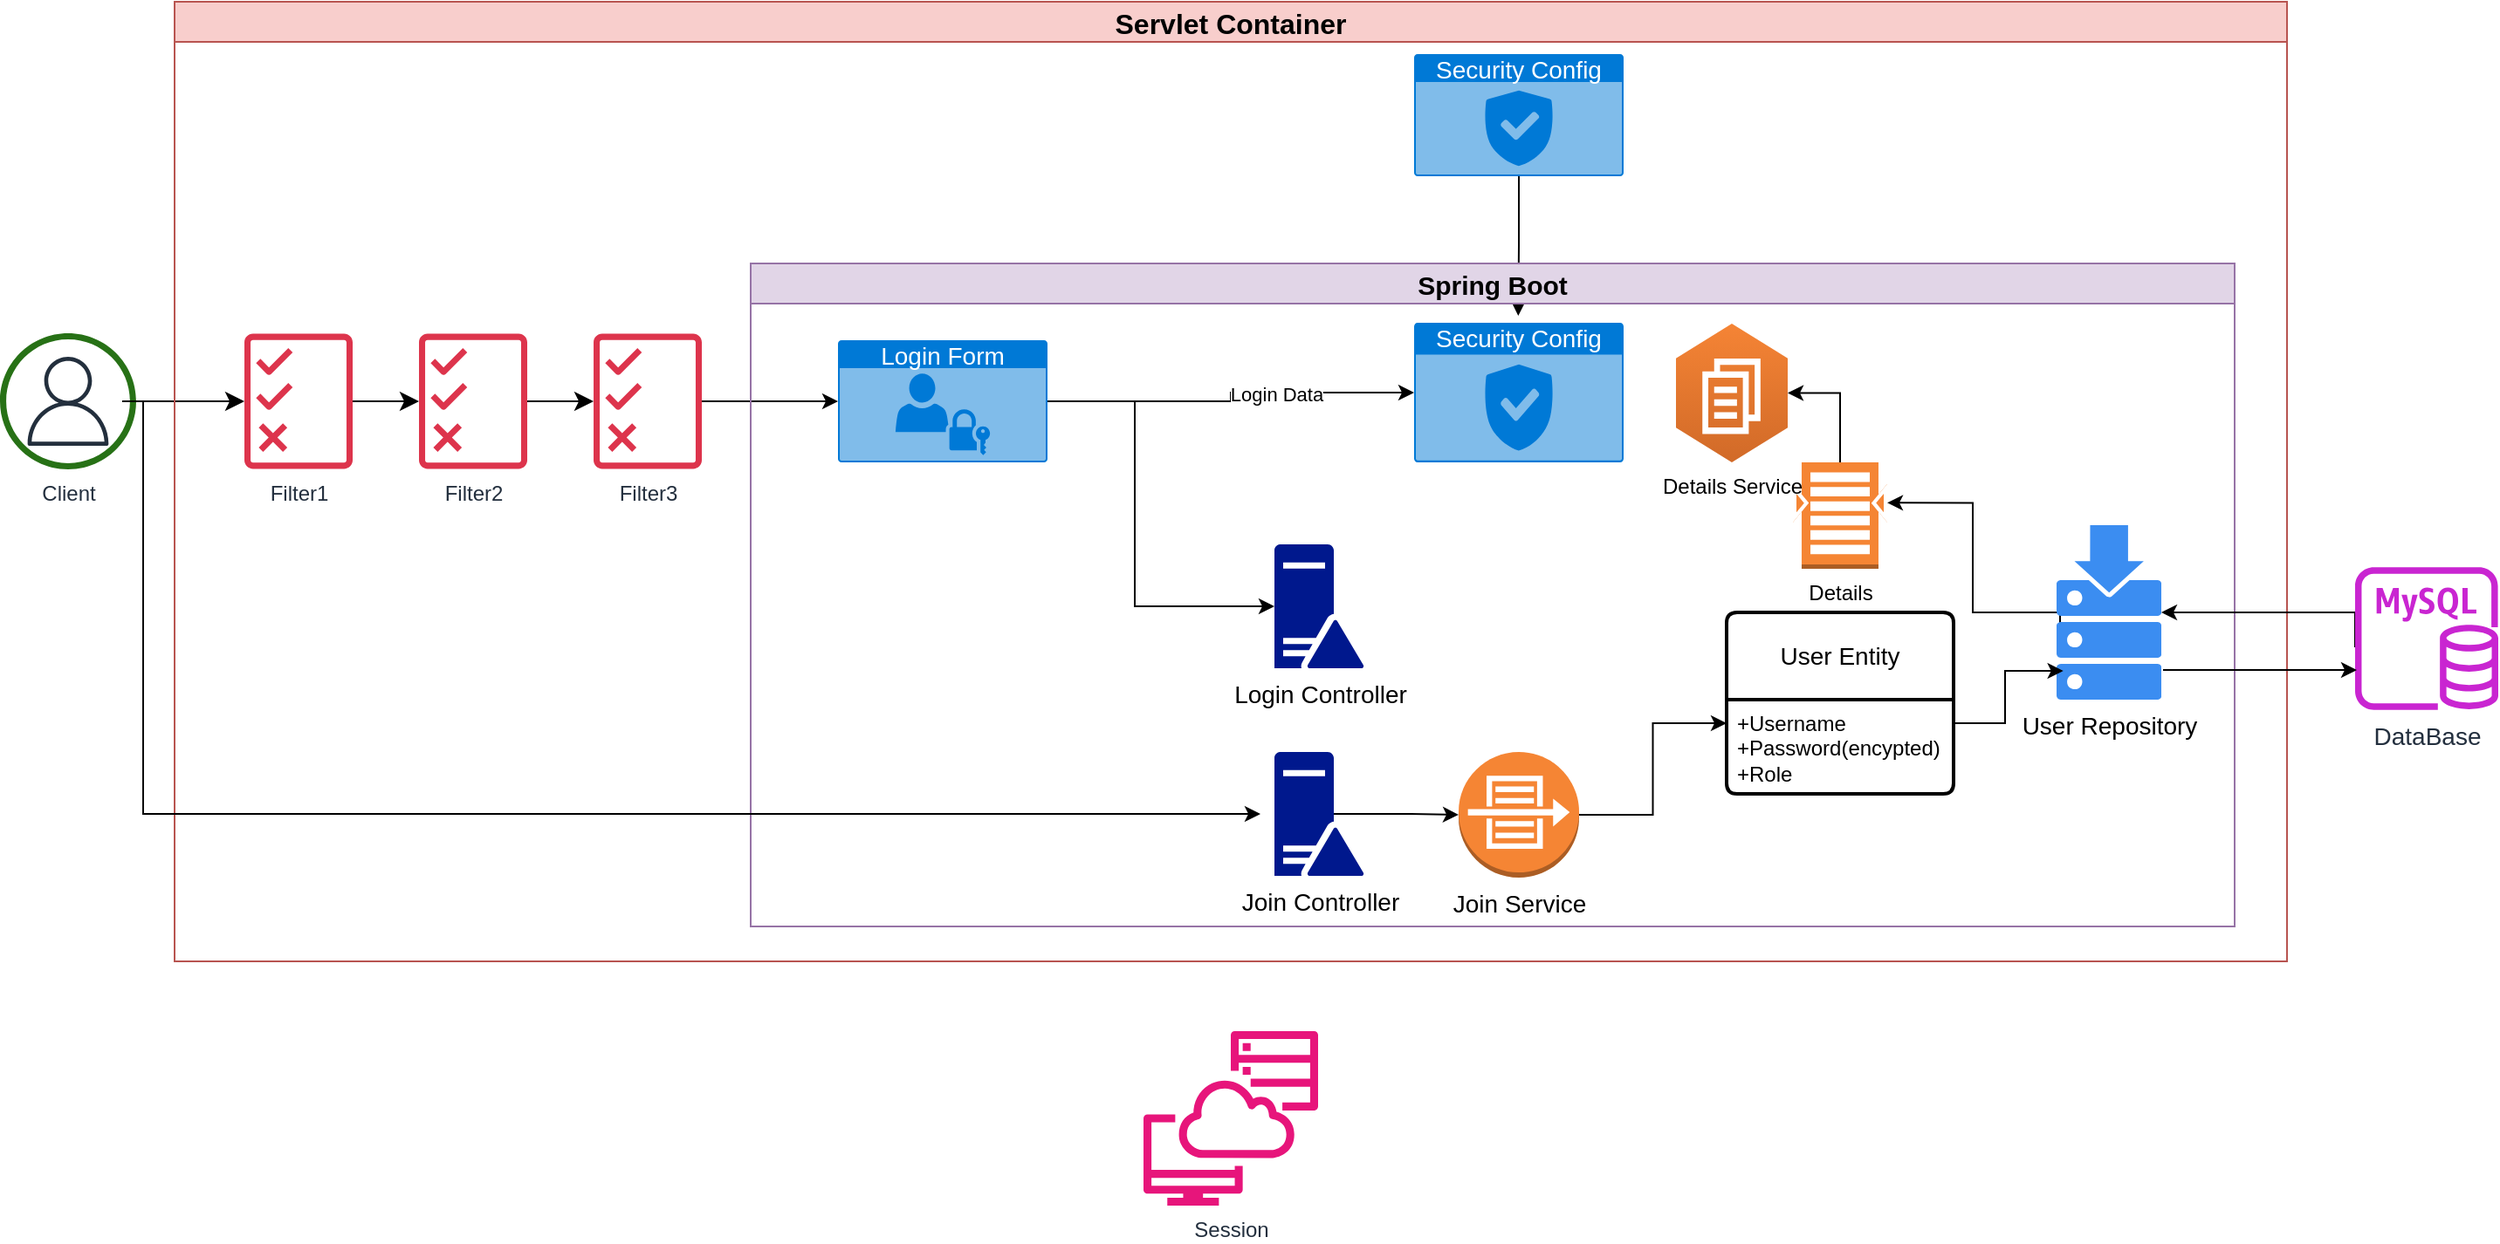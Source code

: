 <mxfile version="24.7.6">
  <diagram id="Ht1M8jgEwFfnCIfOTk4-" name="Page-1">
    <mxGraphModel dx="2103" dy="1030" grid="1" gridSize="10" guides="1" tooltips="1" connect="1" arrows="1" fold="1" page="1" pageScale="1" pageWidth="1169" pageHeight="827" math="0" shadow="0">
      <root>
        <mxCell id="0" />
        <mxCell id="1" parent="0" />
        <mxCell id="nCpKUJja4r81EOXbzcza-10" value="" style="edgeStyle=none;curved=1;rounded=0;orthogonalLoop=1;jettySize=auto;html=1;fontSize=12;startSize=8;endSize=8;" parent="1" source="UEzPUAAOIrF-is8g5C7q-76" target="nCpKUJja4r81EOXbzcza-7" edge="1">
          <mxGeometry relative="1" as="geometry" />
        </mxCell>
        <mxCell id="UEzPUAAOIrF-is8g5C7q-76" value="Client" style="outlineConnect=0;fontColor=#232F3E;gradientColor=none;fillColor=#277116;strokeColor=none;dashed=0;verticalLabelPosition=bottom;verticalAlign=top;align=center;html=1;fontSize=12;fontStyle=0;aspect=fixed;pointerEvents=1;shape=mxgraph.aws4.object;labelBackgroundColor=#ffffff;" parent="1" vertex="1">
          <mxGeometry x="40" y="280" width="78" height="78" as="geometry" />
        </mxCell>
        <mxCell id="nCpKUJja4r81EOXbzcza-1" value="" style="sketch=0;outlineConnect=0;fontColor=#232F3E;gradientColor=none;fillColor=#232F3D;strokeColor=none;dashed=0;verticalLabelPosition=bottom;verticalAlign=top;align=center;html=1;fontSize=12;fontStyle=0;aspect=fixed;pointerEvents=1;shape=mxgraph.aws4.user;" parent="1" vertex="1">
          <mxGeometry x="53.5" y="293.5" width="51" height="51" as="geometry" />
        </mxCell>
        <mxCell id="SP2mbqiPsy6jiANluyTi-1" value="Servlet Container" style="swimlane;fontSize=16;fillColor=#f8cecc;strokeColor=#b85450;" vertex="1" parent="1">
          <mxGeometry x="140" y="90" width="1210" height="550" as="geometry" />
        </mxCell>
        <mxCell id="SP2mbqiPsy6jiANluyTi-2" value="&lt;font style=&quot;font-size: 14px;&quot;&gt;Security Config&lt;/font&gt;" style="html=1;whiteSpace=wrap;strokeColor=none;fillColor=#0079D6;labelPosition=center;verticalLabelPosition=middle;verticalAlign=top;align=center;fontSize=12;outlineConnect=0;spacingTop=-6;fontColor=#FFFFFF;sketch=0;shape=mxgraph.sitemap.security;" vertex="1" parent="SP2mbqiPsy6jiANluyTi-1">
          <mxGeometry x="710" y="184" width="120" height="80" as="geometry" />
        </mxCell>
        <mxCell id="SP2mbqiPsy6jiANluyTi-4" value="&lt;font style=&quot;font-size: 14px;&quot;&gt;Login Form&lt;/font&gt;" style="html=1;whiteSpace=wrap;strokeColor=none;fillColor=#0079D6;labelPosition=center;verticalLabelPosition=middle;verticalAlign=top;align=center;fontSize=12;outlineConnect=0;spacingTop=-6;fontColor=#FFFFFF;sketch=0;shape=mxgraph.sitemap.login;" vertex="1" parent="SP2mbqiPsy6jiANluyTi-1">
          <mxGeometry x="380" y="194" width="120" height="70" as="geometry" />
        </mxCell>
        <mxCell id="SP2mbqiPsy6jiANluyTi-70" style="edgeStyle=orthogonalEdgeStyle;rounded=0;orthogonalLoop=1;jettySize=auto;html=1;exitX=0.5;exitY=1;exitDx=0;exitDy=0;exitPerimeter=0;" edge="1" parent="SP2mbqiPsy6jiANluyTi-1" source="SP2mbqiPsy6jiANluyTi-5">
          <mxGeometry relative="1" as="geometry">
            <mxPoint x="769.667" y="180" as="targetPoint" />
          </mxGeometry>
        </mxCell>
        <mxCell id="SP2mbqiPsy6jiANluyTi-5" value="&lt;font style=&quot;font-size: 14px;&quot;&gt;Security Config&lt;/font&gt;" style="html=1;whiteSpace=wrap;strokeColor=none;fillColor=#0079D6;labelPosition=center;verticalLabelPosition=middle;verticalAlign=top;align=center;fontSize=12;outlineConnect=0;spacingTop=-6;fontColor=#FFFFFF;sketch=0;shape=mxgraph.sitemap.security;" vertex="1" parent="SP2mbqiPsy6jiANluyTi-1">
          <mxGeometry x="710" y="30" width="120" height="70" as="geometry" />
        </mxCell>
        <mxCell id="SP2mbqiPsy6jiANluyTi-6" value="User Entity" style="swimlane;childLayout=stackLayout;horizontal=1;startSize=50;horizontalStack=0;rounded=1;fontSize=14;fontStyle=0;strokeWidth=2;resizeParent=0;resizeLast=1;shadow=0;dashed=0;align=center;arcSize=4;whiteSpace=wrap;html=1;" vertex="1" parent="SP2mbqiPsy6jiANluyTi-1">
          <mxGeometry x="889" y="350" width="130" height="104" as="geometry" />
        </mxCell>
        <mxCell id="SP2mbqiPsy6jiANluyTi-7" value="+Username&lt;br&gt;+Password(encypted)&lt;br&gt;+Role" style="align=left;strokeColor=none;fillColor=none;spacingLeft=4;fontSize=12;verticalAlign=top;resizable=0;rotatable=0;part=1;html=1;" vertex="1" parent="SP2mbqiPsy6jiANluyTi-6">
          <mxGeometry y="50" width="130" height="54" as="geometry" />
        </mxCell>
        <mxCell id="SP2mbqiPsy6jiANluyTi-10" value="Details" style="outlineConnect=0;dashed=0;verticalLabelPosition=bottom;verticalAlign=top;align=center;html=1;shape=mxgraph.aws3.search_documents;fillColor=#F58534;gradientColor=none;" vertex="1" parent="SP2mbqiPsy6jiANluyTi-1">
          <mxGeometry x="927" y="264" width="54" height="61" as="geometry" />
        </mxCell>
        <mxCell id="SP2mbqiPsy6jiANluyTi-11" value="Details&amp;nbsp;&lt;span style=&quot;background-color: initial;&quot;&gt;Service&lt;/span&gt;" style="outlineConnect=0;dashed=0;verticalLabelPosition=bottom;verticalAlign=top;align=center;html=1;shape=mxgraph.aws3.workdocs;fillColor=#D16A28;gradientColor=#F58435;gradientDirection=north;" vertex="1" parent="SP2mbqiPsy6jiANluyTi-1">
          <mxGeometry x="860" y="184.5" width="64" height="79.5" as="geometry" />
        </mxCell>
        <mxCell id="SP2mbqiPsy6jiANluyTi-35" style="edgeStyle=orthogonalEdgeStyle;rounded=0;orthogonalLoop=1;jettySize=auto;html=1;exitX=1;exitY=0.5;exitDx=0;exitDy=0;exitPerimeter=0;entryX=0;entryY=0.25;entryDx=0;entryDy=0;" edge="1" parent="SP2mbqiPsy6jiANluyTi-1" source="SP2mbqiPsy6jiANluyTi-12" target="SP2mbqiPsy6jiANluyTi-7">
          <mxGeometry relative="1" as="geometry" />
        </mxCell>
        <mxCell id="SP2mbqiPsy6jiANluyTi-12" value="&lt;font style=&quot;font-size: 14px;&quot;&gt;Join Service&lt;/font&gt;" style="outlineConnect=0;dashed=0;verticalLabelPosition=bottom;verticalAlign=top;align=center;html=1;shape=mxgraph.aws3.flow_logs;fillColor=#F58534;gradientColor=none;" vertex="1" parent="SP2mbqiPsy6jiANluyTi-1">
          <mxGeometry x="735.5" y="430" width="69" height="72" as="geometry" />
        </mxCell>
        <mxCell id="SP2mbqiPsy6jiANluyTi-21" style="edgeStyle=orthogonalEdgeStyle;rounded=0;orthogonalLoop=1;jettySize=auto;html=1;exitX=1;exitY=0.5;exitDx=0;exitDy=0;exitPerimeter=0;entryX=0;entryY=0.5;entryDx=0;entryDy=0;entryPerimeter=0;" edge="1" parent="SP2mbqiPsy6jiANluyTi-1" source="SP2mbqiPsy6jiANluyTi-4" target="SP2mbqiPsy6jiANluyTi-2">
          <mxGeometry relative="1" as="geometry" />
        </mxCell>
        <mxCell id="SP2mbqiPsy6jiANluyTi-31" value="Login Data" style="edgeLabel;html=1;align=center;verticalAlign=middle;resizable=0;points=[];" vertex="1" connectable="0" parent="SP2mbqiPsy6jiANluyTi-21">
          <mxGeometry x="0.257" y="-1" relative="1" as="geometry">
            <mxPoint x="1" as="offset" />
          </mxGeometry>
        </mxCell>
        <mxCell id="SP2mbqiPsy6jiANluyTi-23" style="edgeStyle=orthogonalEdgeStyle;rounded=0;orthogonalLoop=1;jettySize=auto;html=1;exitX=0.033;exitY=0.7;exitDx=0;exitDy=0;entryX=1;entryY=0.38;entryDx=0;entryDy=0;entryPerimeter=0;exitPerimeter=0;" edge="1" parent="SP2mbqiPsy6jiANluyTi-1" source="SP2mbqiPsy6jiANluyTi-36" target="SP2mbqiPsy6jiANluyTi-10">
          <mxGeometry relative="1" as="geometry">
            <Array as="points">
              <mxPoint x="1080" y="350" />
              <mxPoint x="1030" y="350" />
              <mxPoint x="1030" y="287" />
            </Array>
          </mxGeometry>
        </mxCell>
        <mxCell id="SP2mbqiPsy6jiANluyTi-24" style="edgeStyle=orthogonalEdgeStyle;rounded=0;orthogonalLoop=1;jettySize=auto;html=1;exitX=0.5;exitY=0;exitDx=0;exitDy=0;exitPerimeter=0;entryX=1;entryY=0.5;entryDx=0;entryDy=0;entryPerimeter=0;" edge="1" parent="SP2mbqiPsy6jiANluyTi-1" source="SP2mbqiPsy6jiANluyTi-10" target="SP2mbqiPsy6jiANluyTi-11">
          <mxGeometry relative="1" as="geometry" />
        </mxCell>
        <mxCell id="SP2mbqiPsy6jiANluyTi-26" value="&lt;font style=&quot;font-size: 14px;&quot;&gt;Login Controller&lt;/font&gt;" style="sketch=0;aspect=fixed;pointerEvents=1;shadow=0;dashed=0;html=1;strokeColor=none;labelPosition=center;verticalLabelPosition=bottom;verticalAlign=top;align=center;fillColor=#00188D;shape=mxgraph.mscae.enterprise.domain_controller" vertex="1" parent="SP2mbqiPsy6jiANluyTi-1">
          <mxGeometry x="630" y="311" width="51.12" height="71" as="geometry" />
        </mxCell>
        <mxCell id="SP2mbqiPsy6jiANluyTi-27" value="&lt;font style=&quot;font-size: 14px;&quot;&gt;Join&amp;nbsp;&lt;/font&gt;&lt;span style=&quot;font-size: 14px; background-color: initial;&quot;&gt;Controller&lt;/span&gt;" style="sketch=0;aspect=fixed;pointerEvents=1;shadow=0;dashed=0;html=1;strokeColor=none;labelPosition=center;verticalLabelPosition=bottom;verticalAlign=top;align=center;fillColor=#00188D;shape=mxgraph.mscae.enterprise.domain_controller" vertex="1" parent="SP2mbqiPsy6jiANluyTi-1">
          <mxGeometry x="630" y="430" width="51.12" height="71" as="geometry" />
        </mxCell>
        <mxCell id="SP2mbqiPsy6jiANluyTi-30" style="edgeStyle=orthogonalEdgeStyle;rounded=0;orthogonalLoop=1;jettySize=auto;html=1;exitX=1;exitY=0.5;exitDx=0;exitDy=0;exitPerimeter=0;entryX=0;entryY=0.5;entryDx=0;entryDy=0;entryPerimeter=0;" edge="1" parent="SP2mbqiPsy6jiANluyTi-1" source="SP2mbqiPsy6jiANluyTi-4" target="SP2mbqiPsy6jiANluyTi-26">
          <mxGeometry relative="1" as="geometry">
            <Array as="points">
              <mxPoint x="550" y="229" />
              <mxPoint x="550" y="347" />
            </Array>
          </mxGeometry>
        </mxCell>
        <mxCell id="SP2mbqiPsy6jiANluyTi-34" style="edgeStyle=orthogonalEdgeStyle;rounded=0;orthogonalLoop=1;jettySize=auto;html=1;exitX=0.665;exitY=0.5;exitDx=0;exitDy=0;exitPerimeter=0;entryX=0;entryY=0.5;entryDx=0;entryDy=0;entryPerimeter=0;" edge="1" parent="SP2mbqiPsy6jiANluyTi-1" source="SP2mbqiPsy6jiANluyTi-27" target="SP2mbqiPsy6jiANluyTi-12">
          <mxGeometry relative="1" as="geometry" />
        </mxCell>
        <mxCell id="nCpKUJja4r81EOXbzcza-7" value="&lt;div&gt;&lt;span style=&quot;background-color: initial;&quot;&gt;Filter1&lt;/span&gt;&lt;br&gt;&lt;/div&gt;" style="sketch=0;outlineConnect=0;fontColor=#232F3E;gradientColor=none;fillColor=#DD344C;strokeColor=none;dashed=0;verticalLabelPosition=bottom;verticalAlign=top;align=center;html=1;fontSize=12;fontStyle=0;aspect=fixed;pointerEvents=1;shape=mxgraph.aws4.permissions;" parent="SP2mbqiPsy6jiANluyTi-1" vertex="1">
          <mxGeometry x="40" y="190" width="62" height="78" as="geometry" />
        </mxCell>
        <mxCell id="nCpKUJja4r81EOXbzcza-8" value="&lt;div&gt;&lt;span style=&quot;background-color: initial;&quot;&gt;Filter2&lt;/span&gt;&lt;br&gt;&lt;/div&gt;&lt;div&gt;&lt;span style=&quot;background-color: initial;&quot;&gt;&lt;br&gt;&lt;/span&gt;&lt;/div&gt;" style="sketch=0;outlineConnect=0;fontColor=#232F3E;gradientColor=none;fillColor=#DD344C;strokeColor=none;dashed=0;verticalLabelPosition=bottom;verticalAlign=top;align=center;html=1;fontSize=12;fontStyle=0;aspect=fixed;pointerEvents=1;shape=mxgraph.aws4.permissions;" parent="SP2mbqiPsy6jiANluyTi-1" vertex="1">
          <mxGeometry x="140" y="190" width="62" height="78" as="geometry" />
        </mxCell>
        <mxCell id="nCpKUJja4r81EOXbzcza-13" style="edgeStyle=none;curved=1;rounded=0;orthogonalLoop=1;jettySize=auto;html=1;fontSize=12;startSize=8;endSize=8;" parent="SP2mbqiPsy6jiANluyTi-1" source="nCpKUJja4r81EOXbzcza-7" target="nCpKUJja4r81EOXbzcza-8" edge="1">
          <mxGeometry relative="1" as="geometry" />
        </mxCell>
        <mxCell id="nCpKUJja4r81EOXbzcza-9" value="&lt;div&gt;&lt;span style=&quot;background-color: initial;&quot;&gt;Filter3&lt;/span&gt;&lt;br&gt;&lt;/div&gt;&lt;div&gt;&lt;span style=&quot;background-color: initial;&quot;&gt;&lt;br&gt;&lt;/span&gt;&lt;/div&gt;" style="sketch=0;outlineConnect=0;fontColor=#232F3E;gradientColor=none;fillColor=#DD344C;strokeColor=none;dashed=0;verticalLabelPosition=bottom;verticalAlign=top;align=center;html=1;fontSize=12;fontStyle=0;aspect=fixed;pointerEvents=1;shape=mxgraph.aws4.permissions;" parent="SP2mbqiPsy6jiANluyTi-1" vertex="1">
          <mxGeometry x="240" y="190" width="62" height="78" as="geometry" />
        </mxCell>
        <mxCell id="nCpKUJja4r81EOXbzcza-14" value="" style="edgeStyle=none;curved=1;rounded=0;orthogonalLoop=1;jettySize=auto;html=1;fontSize=12;startSize=8;endSize=8;" parent="SP2mbqiPsy6jiANluyTi-1" source="nCpKUJja4r81EOXbzcza-8" target="nCpKUJja4r81EOXbzcza-9" edge="1">
          <mxGeometry relative="1" as="geometry" />
        </mxCell>
        <mxCell id="SP2mbqiPsy6jiANluyTi-20" style="edgeStyle=orthogonalEdgeStyle;rounded=0;orthogonalLoop=1;jettySize=auto;html=1;entryX=0;entryY=0.5;entryDx=0;entryDy=0;entryPerimeter=0;" edge="1" parent="SP2mbqiPsy6jiANluyTi-1" source="nCpKUJja4r81EOXbzcza-9" target="SP2mbqiPsy6jiANluyTi-4">
          <mxGeometry relative="1" as="geometry" />
        </mxCell>
        <mxCell id="SP2mbqiPsy6jiANluyTi-64" value="Spring Boot" style="swimlane;fillColor=#e1d5e7;strokeColor=#9673a6;fontSize=15;" vertex="1" parent="SP2mbqiPsy6jiANluyTi-1">
          <mxGeometry x="330" y="150" width="850" height="380" as="geometry" />
        </mxCell>
        <mxCell id="SP2mbqiPsy6jiANluyTi-36" value="&lt;font style=&quot;font-size: 14px;&quot;&gt;User Repository&lt;/font&gt;" style="sketch=0;html=1;aspect=fixed;strokeColor=none;shadow=0;fillColor=#3B8DF1;verticalAlign=top;labelPosition=center;verticalLabelPosition=bottom;shape=mxgraph.gcp2.repository" vertex="1" parent="SP2mbqiPsy6jiANluyTi-64">
          <mxGeometry x="748" y="150" width="60" height="100" as="geometry" />
        </mxCell>
        <mxCell id="SP2mbqiPsy6jiANluyTi-68" style="edgeStyle=orthogonalEdgeStyle;rounded=0;orthogonalLoop=1;jettySize=auto;html=1;exitX=1;exitY=0.25;exitDx=0;exitDy=0;entryX=0.064;entryY=0.835;entryDx=0;entryDy=0;entryPerimeter=0;" edge="1" parent="SP2mbqiPsy6jiANluyTi-1" source="SP2mbqiPsy6jiANluyTi-7" target="SP2mbqiPsy6jiANluyTi-36">
          <mxGeometry relative="1" as="geometry" />
        </mxCell>
        <mxCell id="SP2mbqiPsy6jiANluyTi-67" style="edgeStyle=orthogonalEdgeStyle;rounded=0;orthogonalLoop=1;jettySize=auto;html=1;" edge="1" parent="SP2mbqiPsy6jiANluyTi-1" target="SP2mbqiPsy6jiANluyTi-36">
          <mxGeometry relative="1" as="geometry">
            <mxPoint x="1249" y="370" as="sourcePoint" />
            <mxPoint x="1136.2" y="370.8" as="targetPoint" />
            <Array as="points">
              <mxPoint x="1249" y="350" />
            </Array>
          </mxGeometry>
        </mxCell>
        <mxCell id="SP2mbqiPsy6jiANluyTi-3" value="Session" style="sketch=0;outlineConnect=0;fontColor=#232F3E;gradientColor=none;fillColor=#E7157B;strokeColor=none;dashed=0;verticalLabelPosition=bottom;verticalAlign=top;align=center;html=1;fontSize=12;fontStyle=0;aspect=fixed;pointerEvents=1;shape=mxgraph.aws4.systems_manager_session_manager;" vertex="1" parent="1">
          <mxGeometry x="695" y="680" width="100" height="100" as="geometry" />
        </mxCell>
        <mxCell id="SP2mbqiPsy6jiANluyTi-32" style="edgeStyle=orthogonalEdgeStyle;rounded=0;orthogonalLoop=1;jettySize=auto;html=1;entryX=0;entryY=0.5;entryDx=0;entryDy=0;entryPerimeter=0;" edge="1" parent="1">
          <mxGeometry relative="1" as="geometry">
            <mxPoint x="110" y="319" as="sourcePoint" />
            <mxPoint x="762" y="555.5" as="targetPoint" />
            <Array as="points">
              <mxPoint x="122" y="319" />
              <mxPoint x="122" y="556" />
            </Array>
          </mxGeometry>
        </mxCell>
        <mxCell id="SP2mbqiPsy6jiANluyTi-37" value="&lt;font style=&quot;font-size: 14px;&quot;&gt;DataBase&lt;/font&gt;" style="sketch=0;outlineConnect=0;fontColor=#232F3E;gradientColor=none;fillColor=#C925D1;strokeColor=none;dashed=0;verticalLabelPosition=bottom;verticalAlign=top;align=center;html=1;fontSize=12;fontStyle=0;aspect=fixed;pointerEvents=1;shape=mxgraph.aws4.rds_mysql_instance;" vertex="1" parent="1">
          <mxGeometry x="1389" y="414" width="82" height="82" as="geometry" />
        </mxCell>
        <mxCell id="SP2mbqiPsy6jiANluyTi-69" style="edgeStyle=orthogonalEdgeStyle;rounded=0;orthogonalLoop=1;jettySize=auto;html=1;" edge="1" parent="1">
          <mxGeometry relative="1" as="geometry">
            <mxPoint x="1279" y="473" as="sourcePoint" />
            <mxPoint x="1390" y="473" as="targetPoint" />
            <Array as="points">
              <mxPoint x="1361" y="473" />
              <mxPoint x="1361" y="473" />
            </Array>
          </mxGeometry>
        </mxCell>
      </root>
    </mxGraphModel>
  </diagram>
</mxfile>
